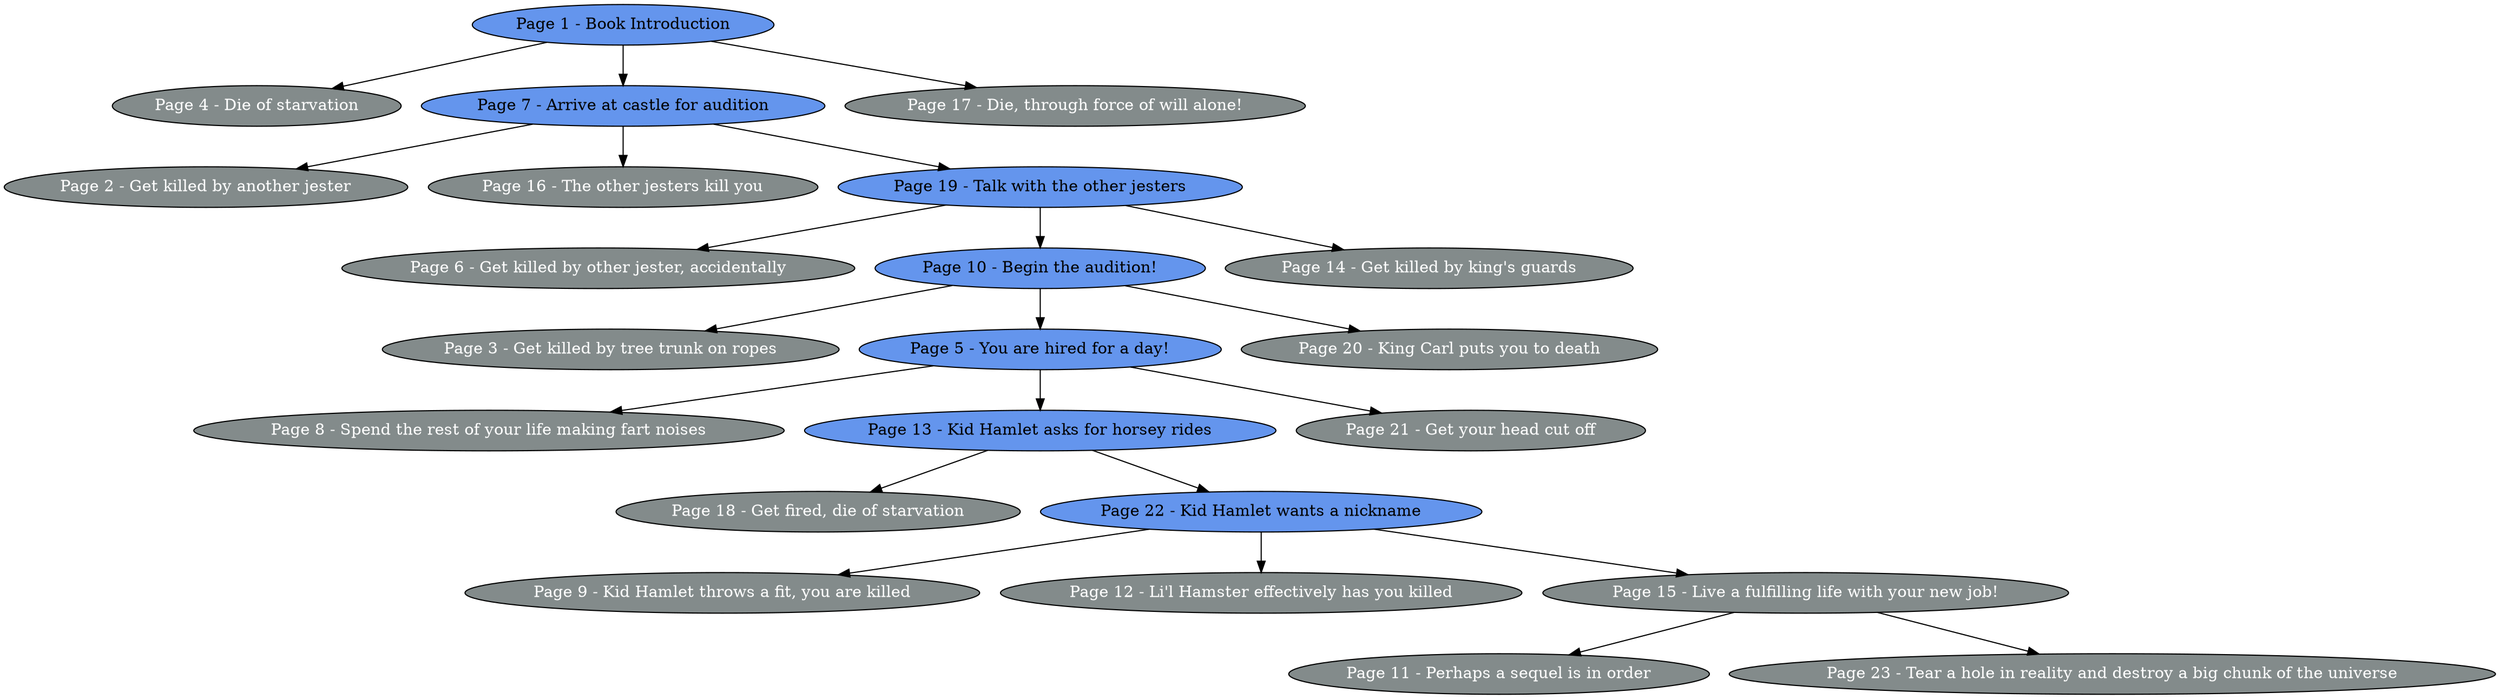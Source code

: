 digraph yorick {

	// Pages
	1 [label="Page 1 - Book Introduction" fontcolor=black fillcolor=cornflowerblue style="filled"];
	2 [label="Page 2 - Get killed by another jester" fontcolor=white fillcolor=azure4 style="filled"];
	3 [label="Page 3 - Get killed by tree trunk on ropes" fontcolor=white fillcolor=azure4 style="filled"];
	4 [label="Page 4 - Die of starvation" fontcolor=white fillcolor=azure4 style="filled"];
	5 [label="Page 5 - You are hired for a day!" fontcolor=black fillcolor=cornflowerblue style="filled"];
	6 [label="Page 6 - Get killed by other jester, accidentally" fontcolor=white fillcolor=azure4 style="filled"];
	7 [label="Page 7 - Arrive at castle for audition" fontcolor=black fillcolor=cornflowerblue style="filled"];
	8 [label="Page 8 - Spend the rest of your life making fart noises" fontcolor=white fillcolor=azure4 style="filled"];
	9 [label="Page 9 - Kid Hamlet throws a fit, you are killed" fontcolor=white fillcolor=azure4 style="filled"];
	10 [label="Page 10 - Begin the audition!" fontcolor=black fillcolor=cornflowerblue style="filled"];
	11 [label="Page 11 - Perhaps a sequel is in order" fontcolor=white fillcolor=azure4 style="filled"];
	12 [label="Page 12 - Li'l Hamster effectively has you killed" fontcolor=white fillcolor=azure4 style="filled"];
	13 [label="Page 13 - Kid Hamlet asks for horsey rides" fontcolor=black fillcolor=cornflowerblue style="filled"];
	14 [label="Page 14 - Get killed by king's guards" fontcolor=white fillcolor=azure4 style="filled"];
	15 [label="Page 15 - Live a fulfilling life with your new job!" fontcolor=white fillcolor=azure4 style="filled"];
	16 [label="Page 16 - The other jesters kill you" fontcolor=white fillcolor=azure4 style="filled"];
	17 [label="Page 17 - Die, through force of will alone!" fontcolor=white fillcolor=azure4 style="filled"];
	18 [label="Page 18 - Get fired, die of starvation" fontcolor=white fillcolor=azure4 style="filled"];
	19 [label="Page 19 - Talk with the other jesters" fontcolor=black fillcolor=cornflowerblue style="filled"];
	20 [label="Page 20 - King Carl puts you to death" fontcolor=white fillcolor=azure4 style="filled"];
	21 [label="Page 21 - Get your head cut off" fontcolor=white fillcolor=azure4 style="filled"];
	22 [label="Page 22 - Kid Hamlet wants a nickname" fontcolor=black fillcolor=cornflowerblue style="filled"];
	23 [label="Page 23 - Tear a hole in reality and destroy a big chunk of the universe" fontcolor=white fillcolor=azure4 style="filled"];

	// Choices
	1 -> 4;
	1 -> 7;
	1 -> 17;
	5 -> 8;
	5 -> 13;
	5 -> 21;
	7 -> 2;
	7 -> 16;
	7 -> 19;
	10 -> 3;
	10 -> 5;
	10 -> 20;
	13 -> 18;
	13 -> 22;
	15 -> 11;
	15 -> 23;
	19 -> 6;
	19 -> 10;
	19 -> 14;
	22 -> 9;
	22 -> 12;
	22 -> 15;

}
